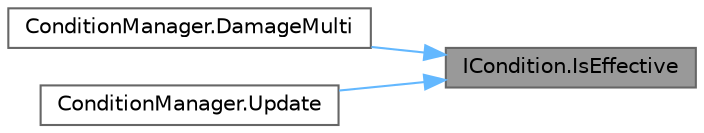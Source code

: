 digraph "ICondition.IsEffective"
{
 // LATEX_PDF_SIZE
  bgcolor="transparent";
  edge [fontname=Helvetica,fontsize=10,labelfontname=Helvetica,labelfontsize=10];
  node [fontname=Helvetica,fontsize=10,shape=box,height=0.2,width=0.4];
  rankdir="RL";
  Node1 [id="Node000001",label="ICondition.IsEffective",height=0.2,width=0.4,color="gray40", fillcolor="grey60", style="filled", fontcolor="black",tooltip=" "];
  Node1 -> Node2 [id="edge1_Node000001_Node000002",dir="back",color="steelblue1",style="solid",tooltip=" "];
  Node2 [id="Node000002",label="ConditionManager.DamageMulti",height=0.2,width=0.4,color="grey40", fillcolor="white", style="filled",URL="$class_condition_manager.html#aaa692aaf9dee8e4f9524f4f293191f68",tooltip=" "];
  Node1 -> Node3 [id="edge2_Node000001_Node000003",dir="back",color="steelblue1",style="solid",tooltip=" "];
  Node3 [id="Node000003",label="ConditionManager.Update",height=0.2,width=0.4,color="grey40", fillcolor="white", style="filled",URL="$class_condition_manager.html#a141ed6ab45b6f1dc7da5e49d916e69ea",tooltip=" "];
}
